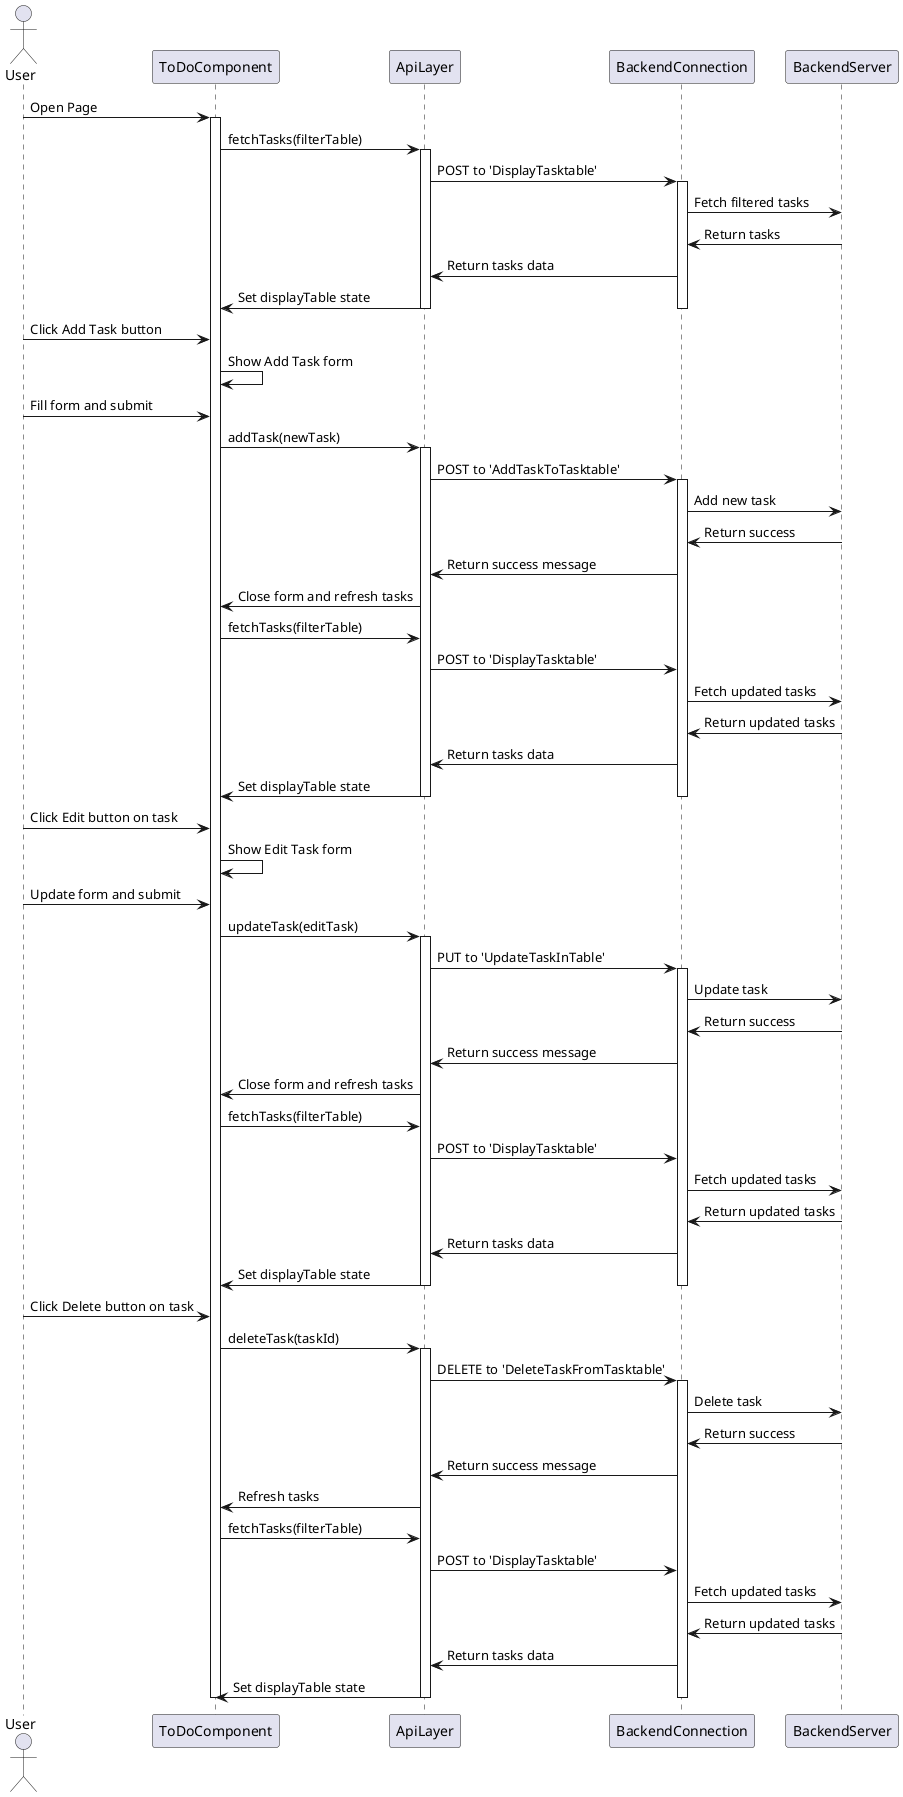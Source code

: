 @startuml
actor User

User -> ToDoComponent : Open Page

activate ToDoComponent
ToDoComponent -> ApiLayer : fetchTasks(filterTable)
activate ApiLayer
ApiLayer -> BackendConnection : POST to 'DisplayTasktable'
activate BackendConnection
BackendConnection -> BackendServer : Fetch filtered tasks
BackendServer -> BackendConnection : Return tasks
BackendConnection -> ApiLayer : Return tasks data
ApiLayer -> ToDoComponent : Set displayTable state
deactivate ApiLayer
deactivate BackendConnection

User -> ToDoComponent : Click Add Task button
ToDoComponent -> ToDoComponent : Show Add Task form

User -> ToDoComponent : Fill form and submit
ToDoComponent -> ApiLayer : addTask(newTask)
activate ApiLayer
ApiLayer -> BackendConnection : POST to 'AddTaskToTasktable'
activate BackendConnection
BackendConnection -> BackendServer : Add new task
BackendServer -> BackendConnection : Return success
BackendConnection -> ApiLayer : Return success message
ApiLayer -> ToDoComponent : Close form and refresh tasks
ToDoComponent -> ApiLayer : fetchTasks(filterTable)
ApiLayer -> BackendConnection : POST to 'DisplayTasktable'
BackendConnection -> BackendServer : Fetch updated tasks
BackendServer -> BackendConnection : Return updated tasks
BackendConnection -> ApiLayer : Return tasks data
ApiLayer -> ToDoComponent : Set displayTable state
deactivate ApiLayer
deactivate BackendConnection

User -> ToDoComponent : Click Edit button on task
ToDoComponent -> ToDoComponent : Show Edit Task form

User -> ToDoComponent : Update form and submit
ToDoComponent -> ApiLayer : updateTask(editTask)
activate ApiLayer
ApiLayer -> BackendConnection : PUT to 'UpdateTaskInTable'
activate BackendConnection
BackendConnection -> BackendServer : Update task
BackendServer -> BackendConnection : Return success
BackendConnection -> ApiLayer : Return success message
ApiLayer -> ToDoComponent : Close form and refresh tasks
ToDoComponent -> ApiLayer : fetchTasks(filterTable)
ApiLayer -> BackendConnection : POST to 'DisplayTasktable'
BackendConnection -> BackendServer : Fetch updated tasks
BackendServer -> BackendConnection : Return updated tasks
BackendConnection -> ApiLayer : Return tasks data
ApiLayer -> ToDoComponent : Set displayTable state
deactivate ApiLayer
deactivate BackendConnection

User -> ToDoComponent : Click Delete button on task
ToDoComponent -> ApiLayer : deleteTask(taskId)
activate ApiLayer
ApiLayer -> BackendConnection : DELETE to 'DeleteTaskFromTasktable'
activate BackendConnection
BackendConnection -> BackendServer : Delete task
BackendServer -> BackendConnection : Return success
BackendConnection -> ApiLayer : Return success message
ApiLayer -> ToDoComponent : Refresh tasks
ToDoComponent -> ApiLayer : fetchTasks(filterTable)
ApiLayer -> BackendConnection : POST to 'DisplayTasktable'
BackendConnection -> BackendServer : Fetch updated tasks
BackendServer -> BackendConnection : Return updated tasks
BackendConnection -> ApiLayer : Return tasks data
ApiLayer -> ToDoComponent : Set displayTable state
deactivate ApiLayer
deactivate BackendConnection

deactivate ToDoComponent
@enduml
